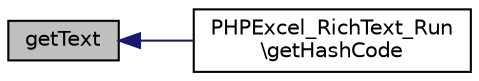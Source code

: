 digraph "getText"
{
  edge [fontname="Helvetica",fontsize="10",labelfontname="Helvetica",labelfontsize="10"];
  node [fontname="Helvetica",fontsize="10",shape=record];
  rankdir="LR";
  Node5 [label="getText",height=0.2,width=0.4,color="black", fillcolor="grey75", style="filled", fontcolor="black"];
  Node5 -> Node6 [dir="back",color="midnightblue",fontsize="10",style="solid",fontname="Helvetica"];
  Node6 [label="PHPExcel_RichText_Run\l\\getHashCode",height=0.2,width=0.4,color="black", fillcolor="white", style="filled",URL="$class_p_h_p_excel___rich_text___run.html#a565572289c60df45d1198602c6f93a8a"];
}

